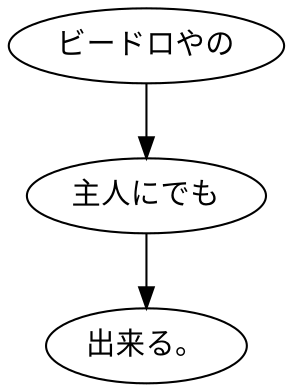 digraph graph5969 {
	node0 [label="ビードロやの"];
	node1 [label="主人にでも"];
	node2 [label="出来る。"];
	node0 -> node1;
	node1 -> node2;
}
